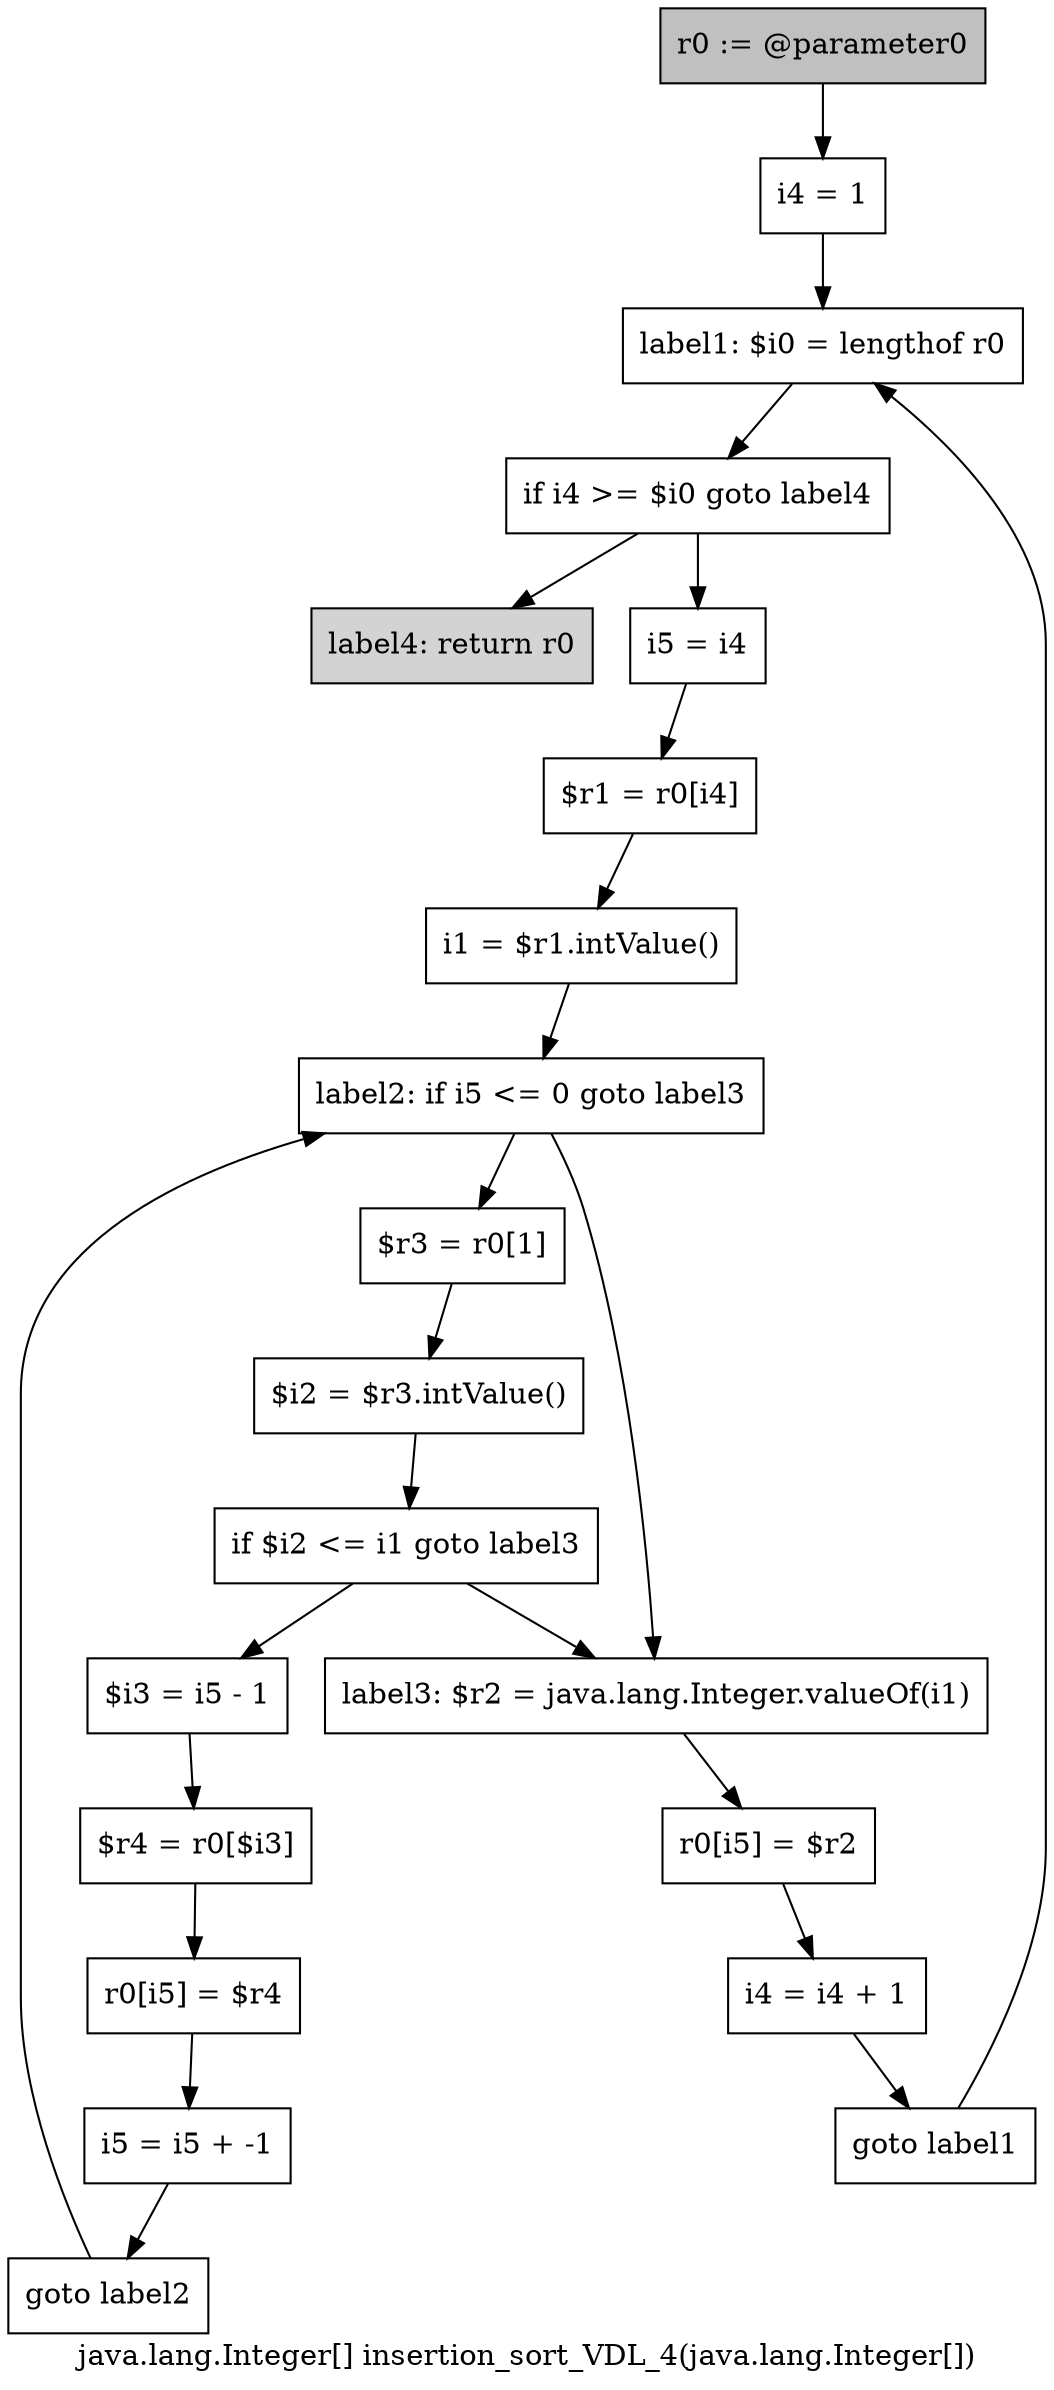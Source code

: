 digraph "java.lang.Integer[] insertion_sort_VDL_4(java.lang.Integer[])" {
    label="java.lang.Integer[] insertion_sort_VDL_4(java.lang.Integer[])";
    node [shape=box];
    "0" [style=filled,fillcolor=gray,label="r0 := @parameter0",];
    "1" [label="i4 = 1",];
    "0"->"1";
    "2" [label="label1: $i0 = lengthof r0",];
    "1"->"2";
    "3" [label="if i4 >= $i0 goto label4",];
    "2"->"3";
    "4" [label="i5 = i4",];
    "3"->"4";
    "20" [style=filled,fillcolor=lightgray,label="label4: return r0",];
    "3"->"20";
    "5" [label="$r1 = r0[i4]",];
    "4"->"5";
    "6" [label="i1 = $r1.intValue()",];
    "5"->"6";
    "7" [label="label2: if i5 <= 0 goto label3",];
    "6"->"7";
    "8" [label="$r3 = r0[1]",];
    "7"->"8";
    "16" [label="label3: $r2 = java.lang.Integer.valueOf(i1)",];
    "7"->"16";
    "9" [label="$i2 = $r3.intValue()",];
    "8"->"9";
    "10" [label="if $i2 <= i1 goto label3",];
    "9"->"10";
    "11" [label="$i3 = i5 - 1",];
    "10"->"11";
    "10"->"16";
    "12" [label="$r4 = r0[$i3]",];
    "11"->"12";
    "13" [label="r0[i5] = $r4",];
    "12"->"13";
    "14" [label="i5 = i5 + -1",];
    "13"->"14";
    "15" [label="goto label2",];
    "14"->"15";
    "15"->"7";
    "17" [label="r0[i5] = $r2",];
    "16"->"17";
    "18" [label="i4 = i4 + 1",];
    "17"->"18";
    "19" [label="goto label1",];
    "18"->"19";
    "19"->"2";
}

